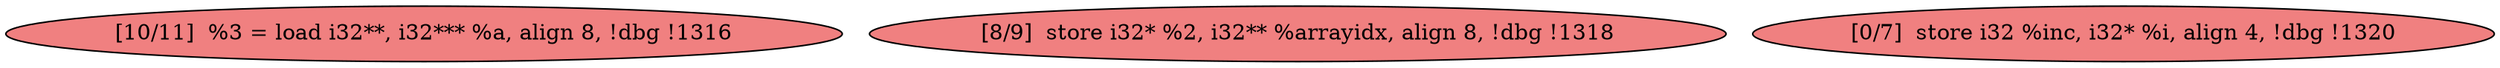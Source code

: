 
digraph G {


node1454 [fillcolor=lightcoral,label="[10/11]  %3 = load i32**, i32*** %a, align 8, !dbg !1316",shape=ellipse,style=filled ]
node1452 [fillcolor=lightcoral,label="[8/9]  store i32* %2, i32** %arrayidx, align 8, !dbg !1318",shape=ellipse,style=filled ]
node1453 [fillcolor=lightcoral,label="[0/7]  store i32 %inc, i32* %i, align 4, !dbg !1320",shape=ellipse,style=filled ]



}

